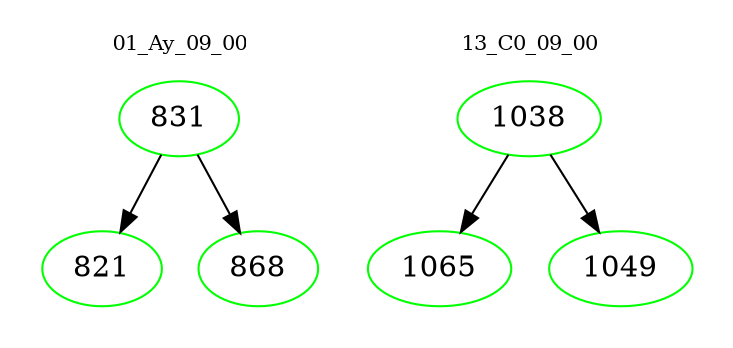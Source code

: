 digraph{
subgraph cluster_0 {
color = white
label = "01_Ay_09_00";
fontsize=10;
T0_831 [label="831", color="green"]
T0_831 -> T0_821 [color="black"]
T0_821 [label="821", color="green"]
T0_831 -> T0_868 [color="black"]
T0_868 [label="868", color="green"]
}
subgraph cluster_1 {
color = white
label = "13_C0_09_00";
fontsize=10;
T1_1038 [label="1038", color="green"]
T1_1038 -> T1_1065 [color="black"]
T1_1065 [label="1065", color="green"]
T1_1038 -> T1_1049 [color="black"]
T1_1049 [label="1049", color="green"]
}
}
